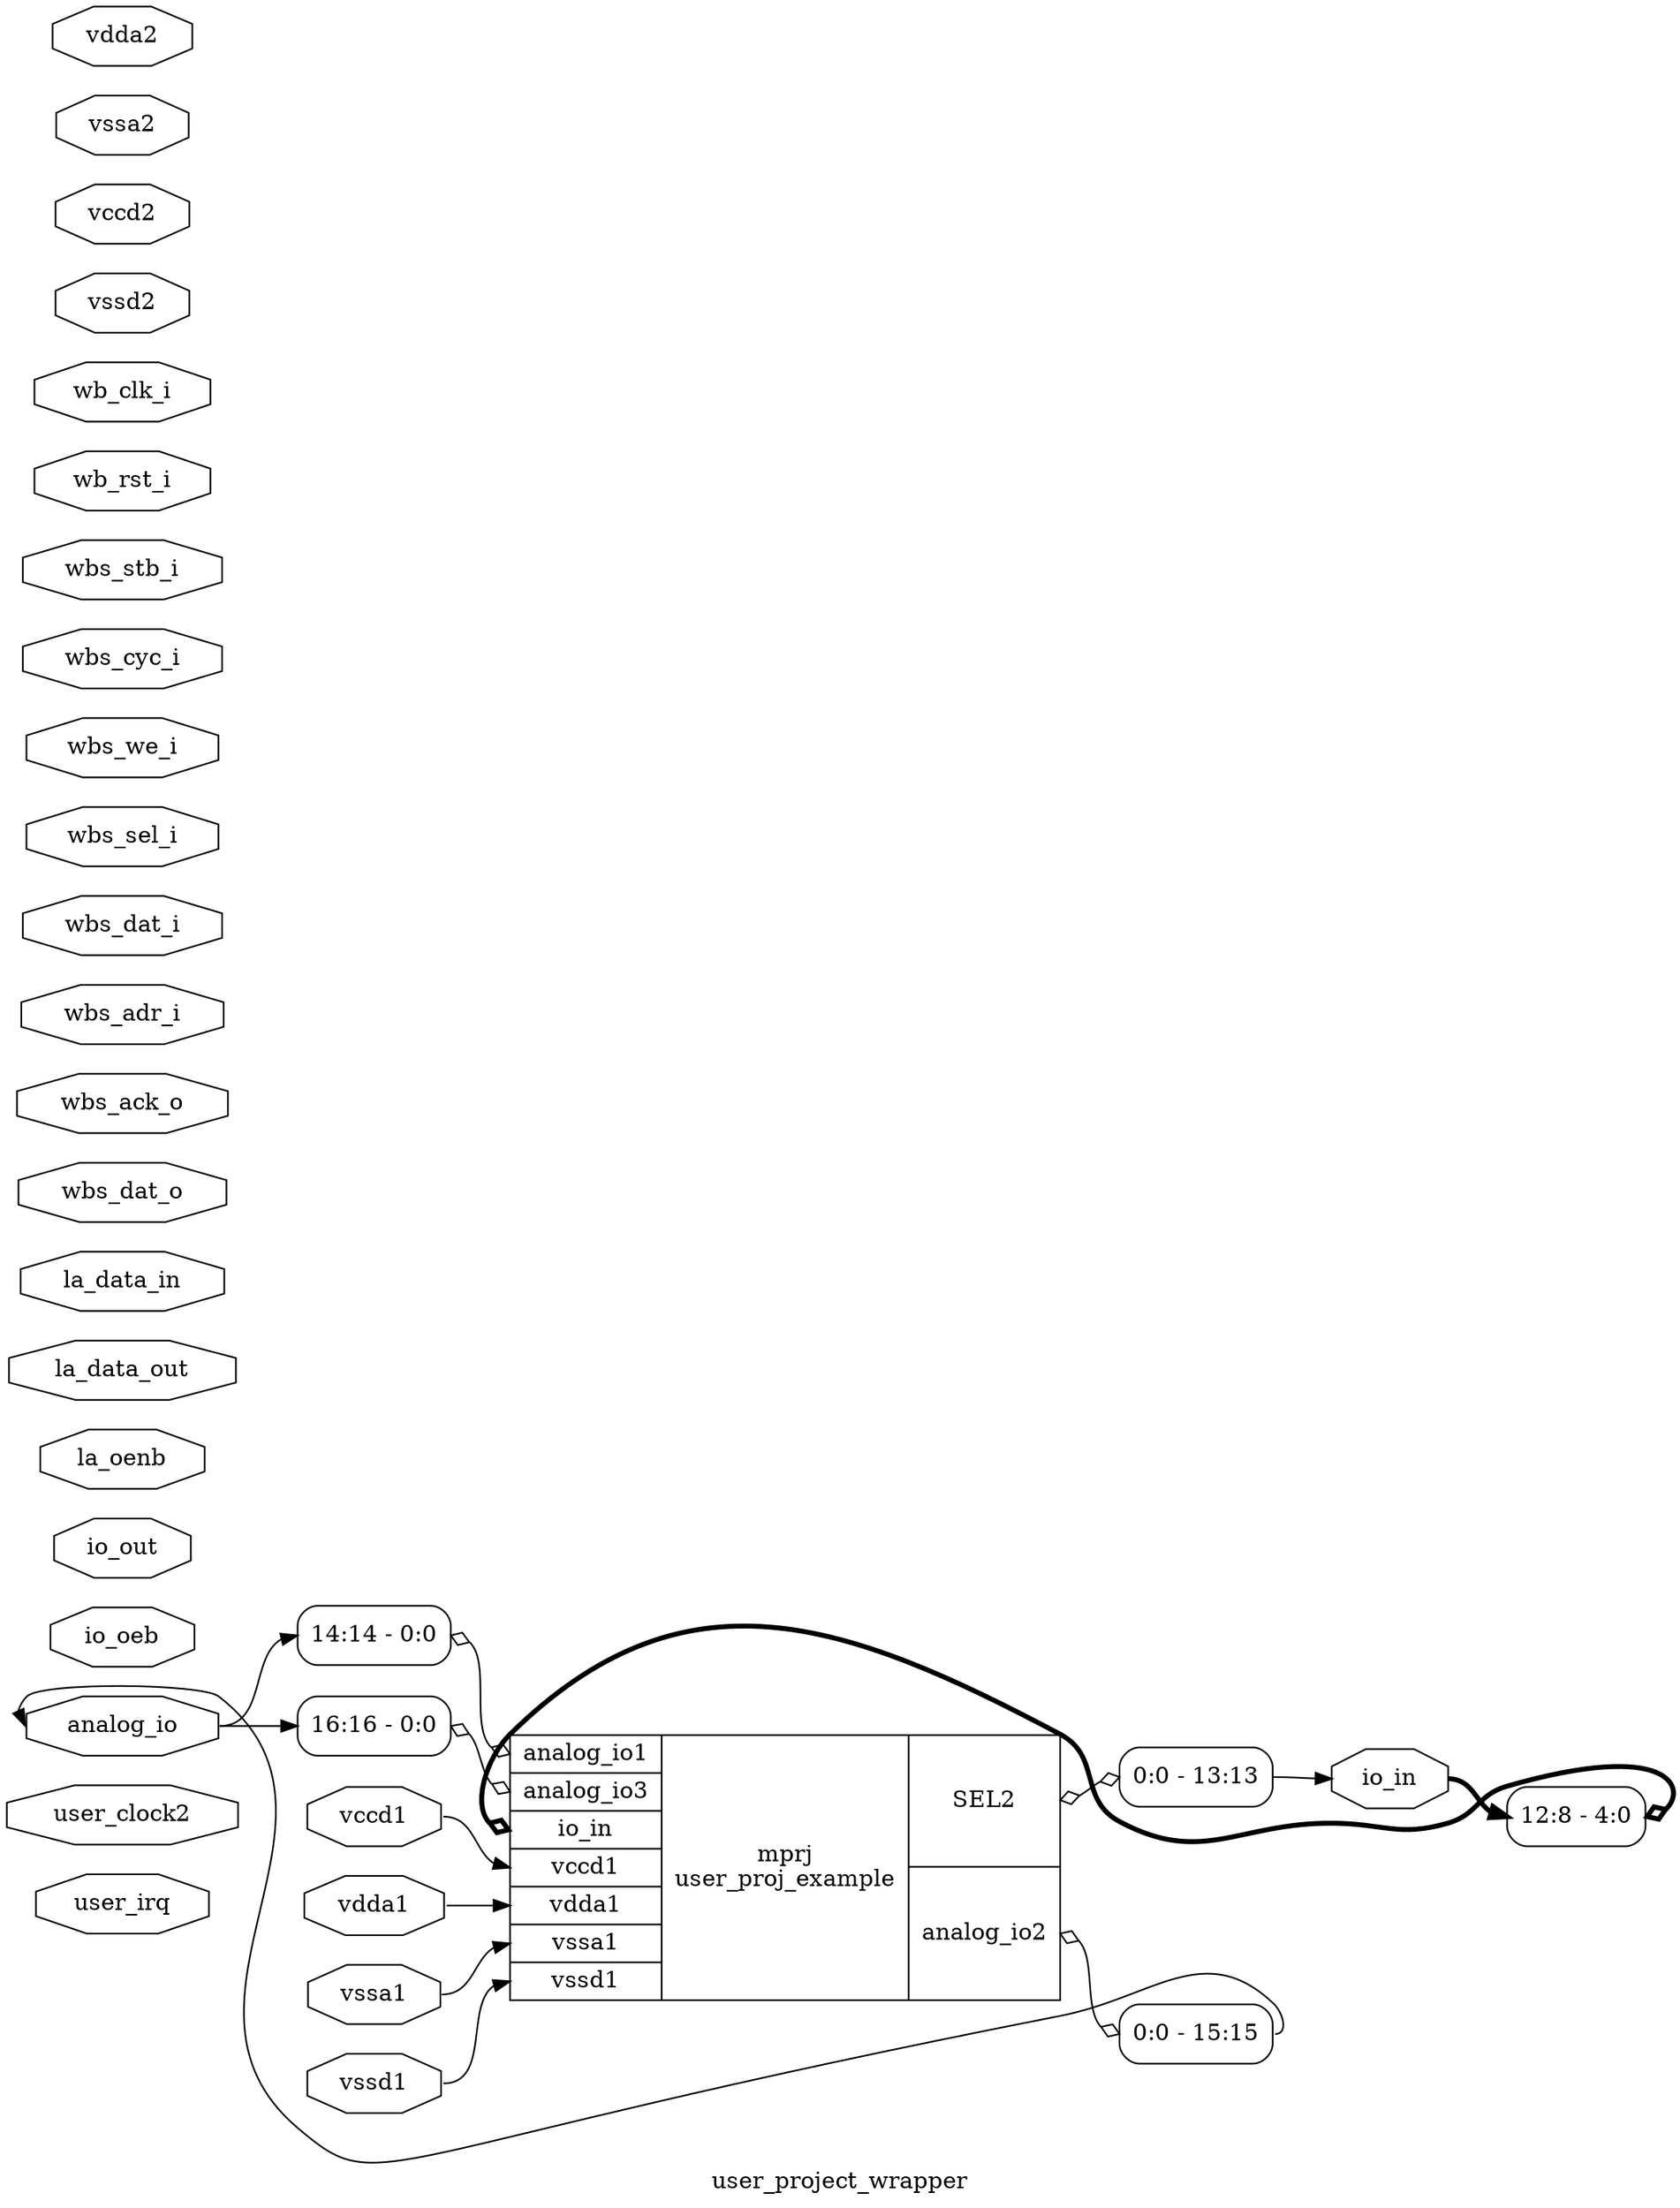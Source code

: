 digraph "user_project_wrapper" {
label="user_project_wrapper";
rankdir="LR";
remincross=true;
n1 [ shape=octagon, label="user_irq", color="black", fontcolor="black" ];
n2 [ shape=octagon, label="user_clock2", color="black", fontcolor="black" ];
n3 [ shape=octagon, label="analog_io", color="black", fontcolor="black" ];
n4 [ shape=octagon, label="io_oeb", color="black", fontcolor="black" ];
n5 [ shape=octagon, label="io_out", color="black", fontcolor="black" ];
n6 [ shape=octagon, label="io_in", color="black", fontcolor="black" ];
n7 [ shape=octagon, label="la_oenb", color="black", fontcolor="black" ];
n8 [ shape=octagon, label="la_data_out", color="black", fontcolor="black" ];
n9 [ shape=octagon, label="la_data_in", color="black", fontcolor="black" ];
n10 [ shape=octagon, label="wbs_dat_o", color="black", fontcolor="black" ];
n11 [ shape=octagon, label="wbs_ack_o", color="black", fontcolor="black" ];
n12 [ shape=octagon, label="wbs_adr_i", color="black", fontcolor="black" ];
n13 [ shape=octagon, label="wbs_dat_i", color="black", fontcolor="black" ];
n14 [ shape=octagon, label="wbs_sel_i", color="black", fontcolor="black" ];
n15 [ shape=octagon, label="wbs_we_i", color="black", fontcolor="black" ];
n16 [ shape=octagon, label="wbs_cyc_i", color="black", fontcolor="black" ];
n17 [ shape=octagon, label="wbs_stb_i", color="black", fontcolor="black" ];
n18 [ shape=octagon, label="wb_rst_i", color="black", fontcolor="black" ];
n19 [ shape=octagon, label="wb_clk_i", color="black", fontcolor="black" ];
n20 [ shape=octagon, label="vssd2", color="black", fontcolor="black" ];
n21 [ shape=octagon, label="vssd1", color="black", fontcolor="black" ];
n22 [ shape=octagon, label="vccd2", color="black", fontcolor="black" ];
n23 [ shape=octagon, label="vccd1", color="black", fontcolor="black" ];
n24 [ shape=octagon, label="vssa2", color="black", fontcolor="black" ];
n25 [ shape=octagon, label="vssa1", color="black", fontcolor="black" ];
n26 [ shape=octagon, label="vdda2", color="black", fontcolor="black" ];
n27 [ shape=octagon, label="vdda1", color="black", fontcolor="black" ];
c32 [ shape=record, label="{{<p28> analog_io1|<p29> analog_io3|<p6> io_in|<p23> vccd1|<p27> vdda1|<p25> vssa1|<p21> vssd1}|mprj\nuser_proj_example|{<p30> SEL2|<p31> analog_io2}}",  ];
x0 [ shape=record, style=rounded, label="<s0> 16:16 - 0:0 ", color="black", fontcolor="black" ];
x0:e -> c32:p29:w [arrowhead=odiamond, arrowtail=odiamond, dir=both, color="black", fontcolor="black", label=""];
x1 [ shape=record, style=rounded, label="<s0> 0:0 - 15:15 ", color="black", fontcolor="black" ];
c32:p31:e -> x1:w [arrowhead=odiamond, arrowtail=odiamond, dir=both, color="black", fontcolor="black", label=""];
x2 [ shape=record, style=rounded, label="<s0> 14:14 - 0:0 ", color="black", fontcolor="black" ];
x2:e -> c32:p28:w [arrowhead=odiamond, arrowtail=odiamond, dir=both, color="black", fontcolor="black", label=""];
x3 [ shape=record, style=rounded, label="<s0> 0:0 - 13:13 ", color="black", fontcolor="black" ];
c32:p30:e -> x3:w [arrowhead=odiamond, arrowtail=odiamond, dir=both, color="black", fontcolor="black", label=""];
x4 [ shape=record, style=rounded, label="<s0> 12:8 - 4:0 ", color="black", fontcolor="black" ];
x4:e -> c32:p6:w [arrowhead=odiamond, arrowtail=odiamond, dir=both, color="black", fontcolor="black", style="setlinewidth(3)", label=""];
n21:e -> c32:p21:w [color="black", fontcolor="black", label=""];
n23:e -> c32:p23:w [color="black", fontcolor="black", label=""];
n25:e -> c32:p25:w [color="black", fontcolor="black", label=""];
n27:e -> c32:p27:w [color="black", fontcolor="black", label=""];
x1:s0:e -> n3:w [color="black", fontcolor="black", label=""];
n3:e -> x0:s0:w [color="black", fontcolor="black", label=""];
n3:e -> x2:s0:w [color="black", fontcolor="black", label=""];
x3:s0:e -> n6:w [color="black", fontcolor="black", label=""];
n6:e -> x4:s0:w [color="black", fontcolor="black", style="setlinewidth(3)", label=""];
}
